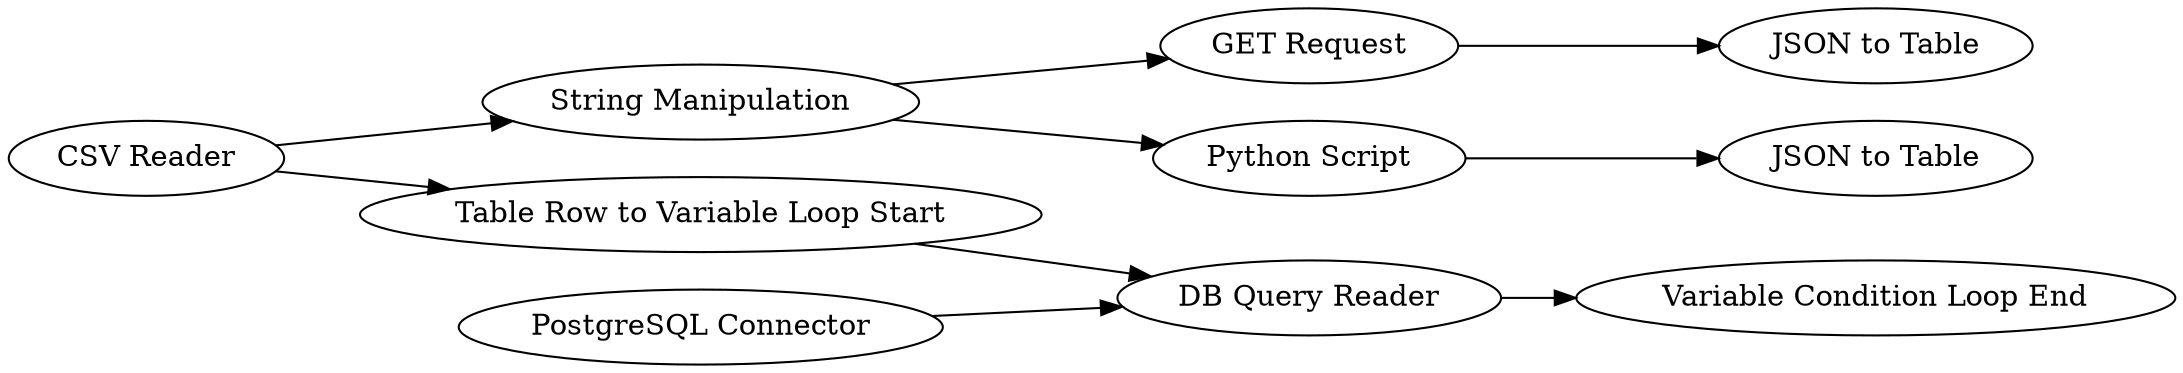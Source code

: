 digraph {
	12 -> 1
	12 -> 13
	1 -> 2
	13 -> 14
	11 -> 12
	11 -> 18
	26 -> 24
	18 -> 26
	15 -> 26
	24 [label="Variable Condition Loop End"]
	13 [label="Python Script"]
	1 [label="GET Request"]
	11 [label="CSV Reader"]
	18 [label="Table Row to Variable Loop Start"]
	26 [label="DB Query Reader"]
	15 [label="PostgreSQL Connector"]
	14 [label="JSON to Table"]
	2 [label="JSON to Table"]
	12 [label="String Manipulation"]
	rankdir=LR
}
